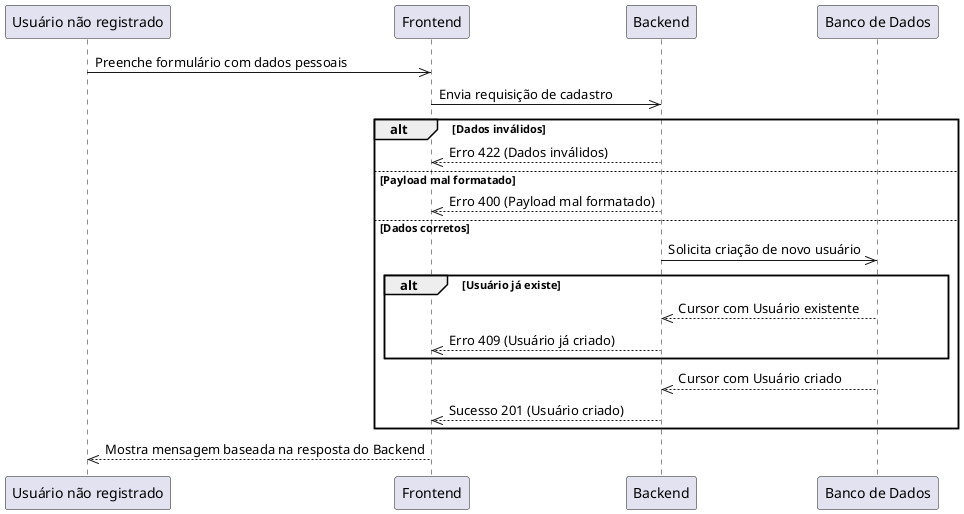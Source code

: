 @startuml
    participant Usuário as "Usuário não registrado"
    participant Frontend as "Frontend"
    participant Backend as "Backend"
    participant DB as "Banco de Dados"

    Usuário->>Frontend: Preenche formulário com dados pessoais
    Frontend->>Backend: Envia requisição de cadastro
    alt Dados inválidos
        Backend-->>Frontend: Erro 422 (Dados inválidos)
    else Payload mal formatado
        Backend-->>Frontend: Erro 400 (Payload mal formatado)
    else Dados corretos
        Backend->>DB: Solicita criação de novo usuário
        alt Usuário já existe
            DB-->>Backend: Cursor com Usuário existente
            Backend-->>Frontend: Erro 409 (Usuário já criado)
        end
        DB-->>Backend: Cursor com Usuário criado
        Backend-->> Frontend: Sucesso 201 (Usuário criado)
    end
    Frontend-->>Usuário: Mostra mensagem baseada na resposta do Backend
@enduml